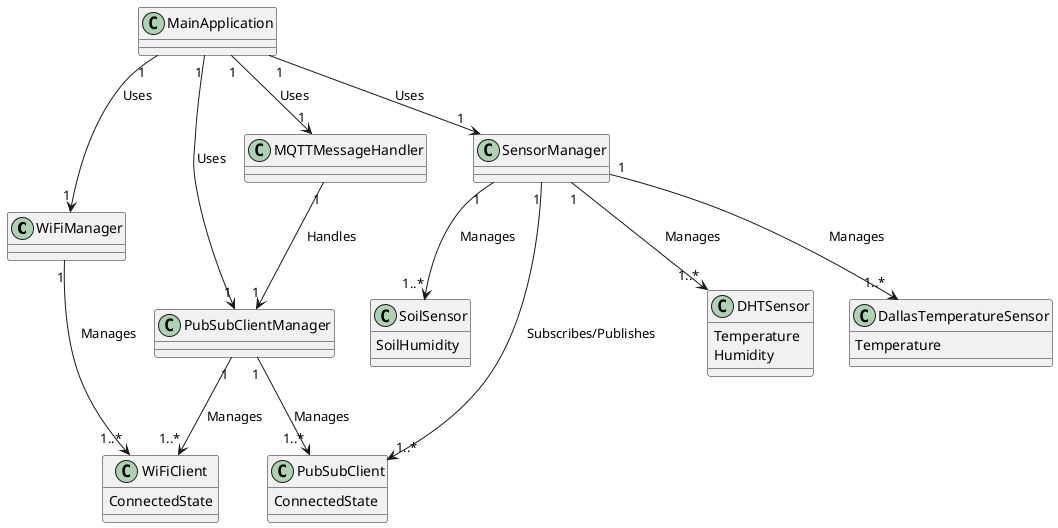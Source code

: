@startuml

class WiFiManager {
}

class PubSubClientManager {
}

class SensorManager {
}

class MQTTMessageHandler {
}

class MainApplication {
}

class WiFiClient {
    ConnectedState
}

class PubSubClient {
    ConnectedState
}

class DHTSensor {
    Temperature
    Humidity
}

class DallasTemperatureSensor {
    Temperature
}

class SoilSensor {
    SoilHumidity
}

WiFiManager "1" --> "1..*" WiFiClient : Manages
PubSubClientManager "1" --> "1..*" WiFiClient : Manages
PubSubClientManager "1" --> "1..*" PubSubClient : Manages
SensorManager "1" --> "1..*" DHTSensor : Manages
SensorManager "1" --> "1..*" DallasTemperatureSensor : Manages
SensorManager "1" --> "1..*" SoilSensor : Manages
SensorManager "1" --> "1..*" PubSubClient : Subscribes/Publishes
MQTTMessageHandler "1" --> "1" PubSubClientManager : Handles
MainApplication "1" --> "1" WiFiManager : Uses
MainApplication "1" --> "1" PubSubClientManager : Uses
MainApplication "1" --> "1" SensorManager : Uses
MainApplication "1" --> "1" MQTTMessageHandler : Uses

@enduml
